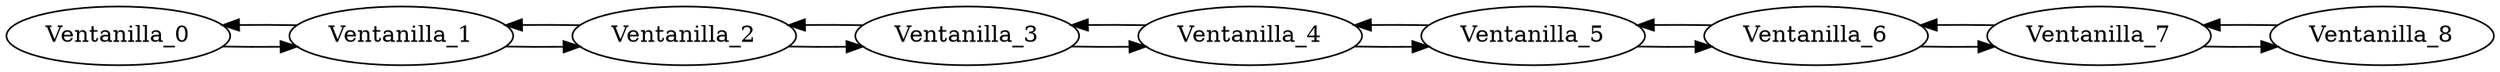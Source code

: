digraph {rankdir=LR Ventanilla_0->Ventanilla_1
Ventanilla_1->Ventanilla_0
Ventanilla_1->Ventanilla_2
Ventanilla_2->Ventanilla_1
Ventanilla_2->Ventanilla_3
Ventanilla_3->Ventanilla_2
Ventanilla_3->Ventanilla_4
Ventanilla_4->Ventanilla_3
Ventanilla_4->Ventanilla_5
Ventanilla_5->Ventanilla_4
Ventanilla_5->Ventanilla_6
Ventanilla_6->Ventanilla_5
Ventanilla_6->Ventanilla_7
Ventanilla_7->Ventanilla_6
Ventanilla_7->Ventanilla_8
Ventanilla_8->Ventanilla_7
Ventanilla_8}